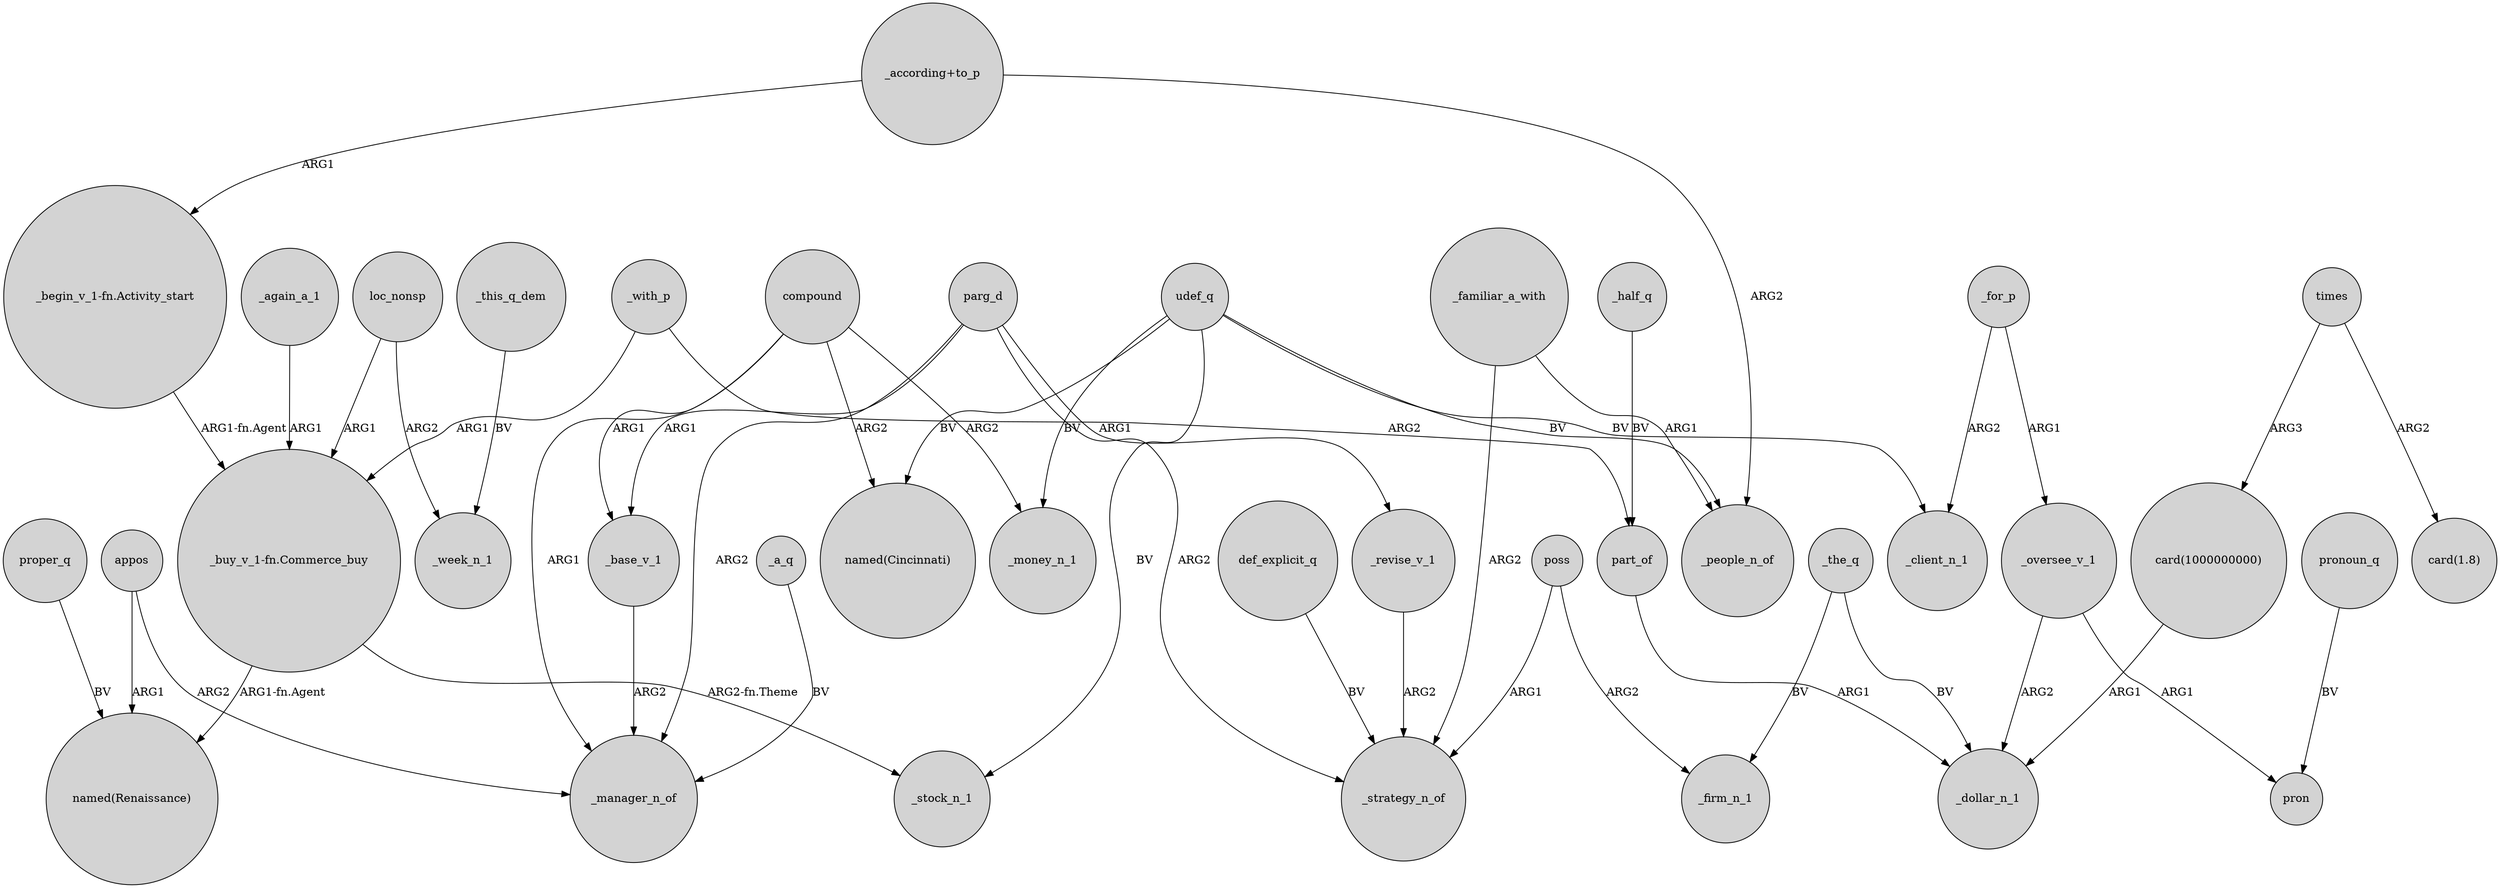 digraph {
	node [shape=circle style=filled]
	_with_p -> "_buy_v_1-fn.Commerce_buy" [label=ARG1]
	udef_q -> _money_n_1 [label=BV]
	compound -> _manager_n_of [label=ARG1]
	parg_d -> _strategy_n_of [label=ARG2]
	parg_d -> _revise_v_1 [label=ARG1]
	_revise_v_1 -> _strategy_n_of [label=ARG2]
	poss -> _strategy_n_of [label=ARG1]
	_familiar_a_with -> _people_n_of [label=ARG1]
	_oversee_v_1 -> _dollar_n_1 [label=ARG2]
	"_buy_v_1-fn.Commerce_buy" -> "named(Renaissance)" [label="ARG1-fn.Agent"]
	_the_q -> _dollar_n_1 [label=BV]
	part_of -> _dollar_n_1 [label=ARG1]
	_again_a_1 -> "_buy_v_1-fn.Commerce_buy" [label=ARG1]
	"_according+to_p" -> "_begin_v_1-fn.Activity_start" [label=ARG1]
	parg_d -> _manager_n_of [label=ARG2]
	compound -> "named(Cincinnati)" [label=ARG2]
	_with_p -> part_of [label=ARG2]
	"_begin_v_1-fn.Activity_start" -> "_buy_v_1-fn.Commerce_buy" [label="ARG1-fn.Agent"]
	times -> "card(1000000000)" [label=ARG3]
	_this_q_dem -> _week_n_1 [label=BV]
	pronoun_q -> pron [label=BV]
	loc_nonsp -> _week_n_1 [label=ARG2]
	udef_q -> _people_n_of [label=BV]
	udef_q -> _stock_n_1 [label=BV]
	_for_p -> _oversee_v_1 [label=ARG1]
	compound -> _base_v_1 [label=ARG1]
	compound -> _money_n_1 [label=ARG2]
	proper_q -> "named(Renaissance)" [label=BV]
	_half_q -> part_of [label=BV]
	times -> "card(1.8)" [label=ARG2]
	udef_q -> _client_n_1 [label=BV]
	poss -> _firm_n_1 [label=ARG2]
	_familiar_a_with -> _strategy_n_of [label=ARG2]
	_a_q -> _manager_n_of [label=BV]
	_oversee_v_1 -> pron [label=ARG1]
	_the_q -> _firm_n_1 [label=BV]
	parg_d -> _base_v_1 [label=ARG1]
	_base_v_1 -> _manager_n_of [label=ARG2]
	appos -> "named(Renaissance)" [label=ARG1]
	def_explicit_q -> _strategy_n_of [label=BV]
	"_according+to_p" -> _people_n_of [label=ARG2]
	"card(1000000000)" -> _dollar_n_1 [label=ARG1]
	_for_p -> _client_n_1 [label=ARG2]
	udef_q -> "named(Cincinnati)" [label=BV]
	"_buy_v_1-fn.Commerce_buy" -> _stock_n_1 [label="ARG2-fn.Theme"]
	appos -> _manager_n_of [label=ARG2]
	loc_nonsp -> "_buy_v_1-fn.Commerce_buy" [label=ARG1]
}
